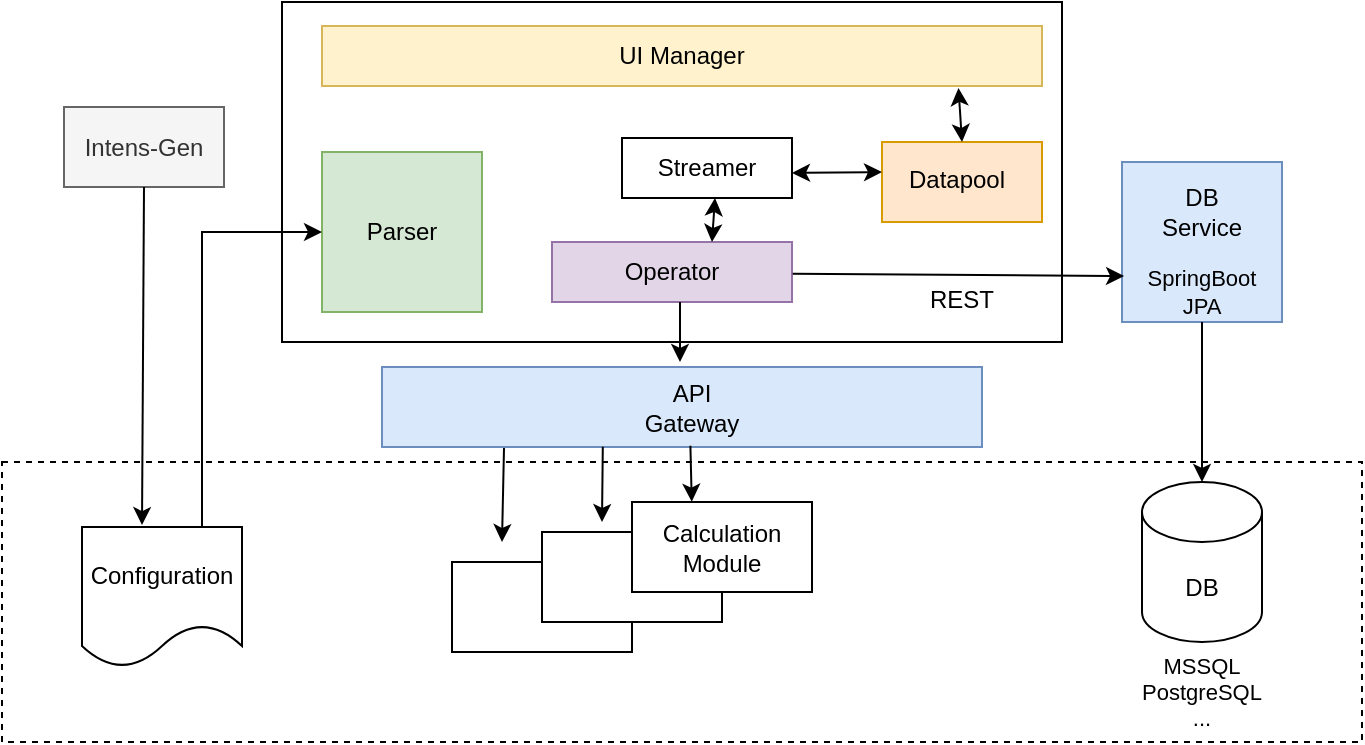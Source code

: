 <mxfile version="27.1.4">
  <diagram id="lFnnfL0ZU50raHwZNyp_" name="Page-1">
    <mxGraphModel dx="525" dy="357" grid="1" gridSize="10" guides="1" tooltips="1" connect="1" arrows="1" fold="1" page="1" pageScale="1" pageWidth="850" pageHeight="1100" math="0" shadow="0">
      <root>
        <mxCell id="0" />
        <mxCell id="1" parent="0" />
        <mxCell id="IMqzC0dm7pwFGwkoJkQH-4" value="" style="rounded=0;whiteSpace=wrap;html=1;" parent="1" vertex="1">
          <mxGeometry x="265" y="280" width="90" height="45" as="geometry" />
        </mxCell>
        <mxCell id="tqQRholDofP9-vdfFMWt-4" value="" style="rounded=0;whiteSpace=wrap;html=1;" parent="1" vertex="1">
          <mxGeometry x="310" y="265" width="90" height="45" as="geometry" />
        </mxCell>
        <mxCell id="7DW4IX4cOBPBgaY2yPGB-29" value="" style="rounded=0;whiteSpace=wrap;html=1;" parent="1" vertex="1">
          <mxGeometry x="180" width="390" height="170" as="geometry" />
        </mxCell>
        <mxCell id="7DW4IX4cOBPBgaY2yPGB-1" value="DB" style="shape=cylinder3;whiteSpace=wrap;html=1;boundedLbl=1;backgroundOutline=1;size=15;" parent="1" vertex="1">
          <mxGeometry x="610" y="240" width="60" height="80" as="geometry" />
        </mxCell>
        <mxCell id="7DW4IX4cOBPBgaY2yPGB-2" value="" style="shape=document;whiteSpace=wrap;html=1;boundedLbl=1;" parent="1" vertex="1">
          <mxGeometry x="80" y="262.5" width="80" height="70" as="geometry" />
        </mxCell>
        <mxCell id="7DW4IX4cOBPBgaY2yPGB-3" value="" style="rounded=0;whiteSpace=wrap;html=1;fillColor=#fff2cc;strokeColor=#d6b656;" parent="1" vertex="1">
          <mxGeometry x="200" y="12" width="360" height="30" as="geometry" />
        </mxCell>
        <mxCell id="7DW4IX4cOBPBgaY2yPGB-4" value="" style="rounded=0;whiteSpace=wrap;html=1;fillColor=#d5e8d4;strokeColor=#82b366;" parent="1" vertex="1">
          <mxGeometry x="200" y="75" width="80" height="80" as="geometry" />
        </mxCell>
        <mxCell id="7DW4IX4cOBPBgaY2yPGB-5" value="" style="rounded=0;whiteSpace=wrap;html=1;fillColor=#e1d5e7;strokeColor=#9673a6;" parent="1" vertex="1">
          <mxGeometry x="315" y="120" width="120" height="30" as="geometry" />
        </mxCell>
        <mxCell id="7DW4IX4cOBPBgaY2yPGB-6" value="" style="rounded=0;whiteSpace=wrap;html=1;fillColor=#ffe6cc;strokeColor=#d79b00;" parent="1" vertex="1">
          <mxGeometry x="480" y="70" width="80" height="40" as="geometry" />
        </mxCell>
        <mxCell id="7DW4IX4cOBPBgaY2yPGB-7" value="" style="whiteSpace=wrap;html=1;aspect=fixed;fillColor=#dae8fc;strokeColor=#6c8ebf;" parent="1" vertex="1">
          <mxGeometry x="600" y="80" width="80" height="80" as="geometry" />
        </mxCell>
        <mxCell id="7DW4IX4cOBPBgaY2yPGB-10" value="" style="rounded=0;whiteSpace=wrap;html=1;" parent="1" vertex="1">
          <mxGeometry x="355" y="250" width="90" height="45" as="geometry" />
        </mxCell>
        <mxCell id="7DW4IX4cOBPBgaY2yPGB-11" value="Operator" style="text;html=1;align=center;verticalAlign=middle;whiteSpace=wrap;rounded=0;" parent="1" vertex="1">
          <mxGeometry x="345" y="120" width="60" height="30" as="geometry" />
        </mxCell>
        <mxCell id="7DW4IX4cOBPBgaY2yPGB-12" value="Parser" style="text;html=1;strokeColor=none;fillColor=none;align=center;verticalAlign=middle;whiteSpace=wrap;rounded=0;" parent="1" vertex="1">
          <mxGeometry x="210" y="100" width="60" height="30" as="geometry" />
        </mxCell>
        <mxCell id="7DW4IX4cOBPBgaY2yPGB-13" value="Datapool" style="text;html=1;strokeColor=none;fillColor=none;align=center;verticalAlign=middle;whiteSpace=wrap;rounded=0;" parent="1" vertex="1">
          <mxGeometry x="495" y="79" width="45" height="20" as="geometry" />
        </mxCell>
        <mxCell id="7DW4IX4cOBPBgaY2yPGB-14" value="DB Service" style="text;html=1;strokeColor=none;fillColor=none;align=center;verticalAlign=middle;whiteSpace=wrap;rounded=0;" parent="1" vertex="1">
          <mxGeometry x="610" y="90" width="60" height="30" as="geometry" />
        </mxCell>
        <mxCell id="7DW4IX4cOBPBgaY2yPGB-15" value="UI Manager" style="text;html=1;strokeColor=none;fillColor=none;align=center;verticalAlign=middle;whiteSpace=wrap;rounded=0;" parent="1" vertex="1">
          <mxGeometry x="310" y="12" width="140" height="30" as="geometry" />
        </mxCell>
        <mxCell id="7DW4IX4cOBPBgaY2yPGB-16" value="Configuration" style="text;html=1;strokeColor=none;fillColor=none;align=center;verticalAlign=middle;whiteSpace=wrap;rounded=0;" parent="1" vertex="1">
          <mxGeometry x="90" y="271.5" width="60" height="30" as="geometry" />
        </mxCell>
        <mxCell id="7DW4IX4cOBPBgaY2yPGB-22" value="" style="endArrow=none;html=1;rounded=0;entryX=1.003;entryY=0.861;entryDx=0;entryDy=0;exitX=0.013;exitY=0.838;exitDx=0;exitDy=0;startArrow=classic;startFill=1;entryPerimeter=0;exitPerimeter=0;" parent="1" edge="1">
          <mxGeometry width="50" height="50" relative="1" as="geometry">
            <mxPoint x="601.04" y="137.04" as="sourcePoint" />
            <mxPoint x="435.36" y="135.83" as="targetPoint" />
            <Array as="points" />
          </mxGeometry>
        </mxCell>
        <mxCell id="7DW4IX4cOBPBgaY2yPGB-27" value="" style="endArrow=none;html=1;rounded=0;entryX=0.5;entryY=1;entryDx=0;entryDy=0;startArrow=classic;startFill=1;" parent="1" source="7DW4IX4cOBPBgaY2yPGB-1" target="7DW4IX4cOBPBgaY2yPGB-7" edge="1">
          <mxGeometry width="50" height="50" relative="1" as="geometry">
            <mxPoint x="370" y="230" as="sourcePoint" />
            <mxPoint x="420" y="180" as="targetPoint" />
          </mxGeometry>
        </mxCell>
        <mxCell id="7DW4IX4cOBPBgaY2yPGB-28" value="" style="endArrow=classic;html=1;rounded=0;entryX=0;entryY=0.5;entryDx=0;entryDy=0;exitX=0.75;exitY=0;exitDx=0;exitDy=0;" parent="1" source="7DW4IX4cOBPBgaY2yPGB-2" target="7DW4IX4cOBPBgaY2yPGB-4" edge="1">
          <mxGeometry width="50" height="50" relative="1" as="geometry">
            <mxPoint x="370" y="230" as="sourcePoint" />
            <mxPoint x="420" y="180" as="targetPoint" />
            <Array as="points">
              <mxPoint x="140" y="115" />
            </Array>
          </mxGeometry>
        </mxCell>
        <mxCell id="7DW4IX4cOBPBgaY2yPGB-30" value="&lt;div&gt;Intens-Gen&lt;/div&gt;" style="rounded=0;whiteSpace=wrap;html=1;fillColor=#f5f5f5;fontColor=#333333;strokeColor=#666666;" parent="1" vertex="1">
          <mxGeometry x="71" y="52.5" width="80" height="40" as="geometry" />
        </mxCell>
        <mxCell id="7DW4IX4cOBPBgaY2yPGB-32" value="" style="endArrow=classic;html=1;rounded=0;exitX=0.5;exitY=1;exitDx=0;exitDy=0;entryX=0.375;entryY=-0.014;entryDx=0;entryDy=0;entryPerimeter=0;" parent="1" source="7DW4IX4cOBPBgaY2yPGB-30" target="7DW4IX4cOBPBgaY2yPGB-2" edge="1">
          <mxGeometry width="50" height="50" relative="1" as="geometry">
            <mxPoint x="370" y="230" as="sourcePoint" />
            <mxPoint x="420" y="180" as="targetPoint" />
          </mxGeometry>
        </mxCell>
        <mxCell id="7DW4IX4cOBPBgaY2yPGB-34" value="&lt;div style=&quot;font-size: 11px;&quot;&gt;SpringBoot&lt;/div&gt;&lt;div style=&quot;font-size: 11px;&quot;&gt;JPA&lt;br&gt;&lt;/div&gt;" style="text;html=1;strokeColor=none;fillColor=none;align=center;verticalAlign=middle;whiteSpace=wrap;rounded=0;" parent="1" vertex="1">
          <mxGeometry x="610" y="130" width="60" height="30" as="geometry" />
        </mxCell>
        <mxCell id="7DW4IX4cOBPBgaY2yPGB-35" value="MSSQL&lt;br&gt;PostgreSQL&lt;br&gt;..." style="text;html=1;strokeColor=none;fillColor=none;align=center;verticalAlign=middle;whiteSpace=wrap;rounded=0;fontSize=11;" parent="1" vertex="1">
          <mxGeometry x="610" y="330" width="60" height="30" as="geometry" />
        </mxCell>
        <mxCell id="AacaUoHCDb95vY7VXvAr-1" value="REST" style="text;html=1;strokeColor=none;fillColor=none;align=center;verticalAlign=middle;whiteSpace=wrap;rounded=0;" parent="1" vertex="1">
          <mxGeometry x="490" y="136" width="60" height="25" as="geometry" />
        </mxCell>
        <mxCell id="zrCdVp1b5vs9OAvNw22L-2" value="" style="rounded=0;whiteSpace=wrap;html=1;fillColor=#dae8fc;strokeColor=#6c8ebf;" parent="1" vertex="1">
          <mxGeometry x="230" y="182.5" width="300" height="40" as="geometry" />
        </mxCell>
        <mxCell id="zrCdVp1b5vs9OAvNw22L-3" value="API Gateway" style="text;html=1;align=center;verticalAlign=middle;whiteSpace=wrap;rounded=0;" parent="1" vertex="1">
          <mxGeometry x="355" y="187.5" width="60" height="30" as="geometry" />
        </mxCell>
        <mxCell id="zrCdVp1b5vs9OAvNw22L-11" value="" style="endArrow=classic;html=1;rounded=0;" parent="1" edge="1">
          <mxGeometry width="50" height="50" relative="1" as="geometry">
            <mxPoint x="379" y="150" as="sourcePoint" />
            <mxPoint x="379" y="180" as="targetPoint" />
          </mxGeometry>
        </mxCell>
        <mxCell id="tqQRholDofP9-vdfFMWt-5" value="" style="endArrow=classic;html=1;rounded=0;exitX=0.604;exitY=0.984;exitDx=0;exitDy=0;exitPerimeter=0;entryX=0.632;entryY=-0.003;entryDx=0;entryDy=0;entryPerimeter=0;" parent="1" edge="1">
          <mxGeometry width="50" height="50" relative="1" as="geometry">
            <mxPoint x="384.2" y="221.86" as="sourcePoint" />
            <mxPoint x="384.88" y="249.865" as="targetPoint" />
          </mxGeometry>
        </mxCell>
        <mxCell id="tqQRholDofP9-vdfFMWt-8" value="" style="endArrow=classic;html=1;rounded=0;exitX=0.368;exitY=0.998;exitDx=0;exitDy=0;exitPerimeter=0;" parent="1" source="zrCdVp1b5vs9OAvNw22L-2" edge="1">
          <mxGeometry width="50" height="50" relative="1" as="geometry">
            <mxPoint x="400" y="380" as="sourcePoint" />
            <mxPoint x="340" y="260" as="targetPoint" />
          </mxGeometry>
        </mxCell>
        <mxCell id="IMqzC0dm7pwFGwkoJkQH-1" value="Calculation&lt;br&gt;Module" style="text;strokeColor=none;align=center;fillColor=none;html=1;verticalAlign=middle;whiteSpace=wrap;rounded=0;" parent="1" vertex="1">
          <mxGeometry x="370" y="257.5" width="60" height="30" as="geometry" />
        </mxCell>
        <mxCell id="IMqzC0dm7pwFGwkoJkQH-6" value="" style="endArrow=classic;html=1;rounded=0;exitX=0.368;exitY=0.998;exitDx=0;exitDy=0;exitPerimeter=0;" parent="1" edge="1">
          <mxGeometry width="50" height="50" relative="1" as="geometry">
            <mxPoint x="291" y="223" as="sourcePoint" />
            <mxPoint x="290" y="270" as="targetPoint" />
          </mxGeometry>
        </mxCell>
        <mxCell id="IMqzC0dm7pwFGwkoJkQH-7" value="" style="rounded=0;whiteSpace=wrap;html=1;fillColor=none;dashed=1;" parent="1" vertex="1">
          <mxGeometry x="40" y="230" width="680" height="140" as="geometry" />
        </mxCell>
        <mxCell id="zykzFJHXSWd4gO6fAFdj-4" value="Streamer" style="rounded=0;whiteSpace=wrap;html=1;" vertex="1" parent="1">
          <mxGeometry x="350" y="68" width="85" height="30" as="geometry" />
        </mxCell>
        <mxCell id="zykzFJHXSWd4gO6fAFdj-5" value="" style="endArrow=classic;startArrow=classic;html=1;rounded=0;entryX=0;entryY=0.5;entryDx=0;entryDy=0;exitX=1;exitY=0.75;exitDx=0;exitDy=0;" edge="1" parent="1">
          <mxGeometry width="50" height="50" relative="1" as="geometry">
            <mxPoint x="435" y="85.5" as="sourcePoint" />
            <mxPoint x="480" y="85" as="targetPoint" />
          </mxGeometry>
        </mxCell>
        <mxCell id="zykzFJHXSWd4gO6fAFdj-7" value="" style="endArrow=classic;startArrow=classic;html=1;rounded=0;exitX=0.75;exitY=0;exitDx=0;exitDy=0;" edge="1" parent="1">
          <mxGeometry width="50" height="50" relative="1" as="geometry">
            <mxPoint x="395" y="120" as="sourcePoint" />
            <mxPoint x="396.486" y="98" as="targetPoint" />
          </mxGeometry>
        </mxCell>
        <mxCell id="zykzFJHXSWd4gO6fAFdj-12" value="" style="endArrow=classic;startArrow=classic;html=1;rounded=0;entryX=0.884;entryY=1.033;entryDx=0;entryDy=0;entryPerimeter=0;exitX=0.5;exitY=0;exitDx=0;exitDy=0;" edge="1" parent="1" source="7DW4IX4cOBPBgaY2yPGB-6" target="7DW4IX4cOBPBgaY2yPGB-3">
          <mxGeometry width="50" height="50" relative="1" as="geometry">
            <mxPoint x="400" y="190" as="sourcePoint" />
            <mxPoint x="450" y="140" as="targetPoint" />
          </mxGeometry>
        </mxCell>
      </root>
    </mxGraphModel>
  </diagram>
</mxfile>
